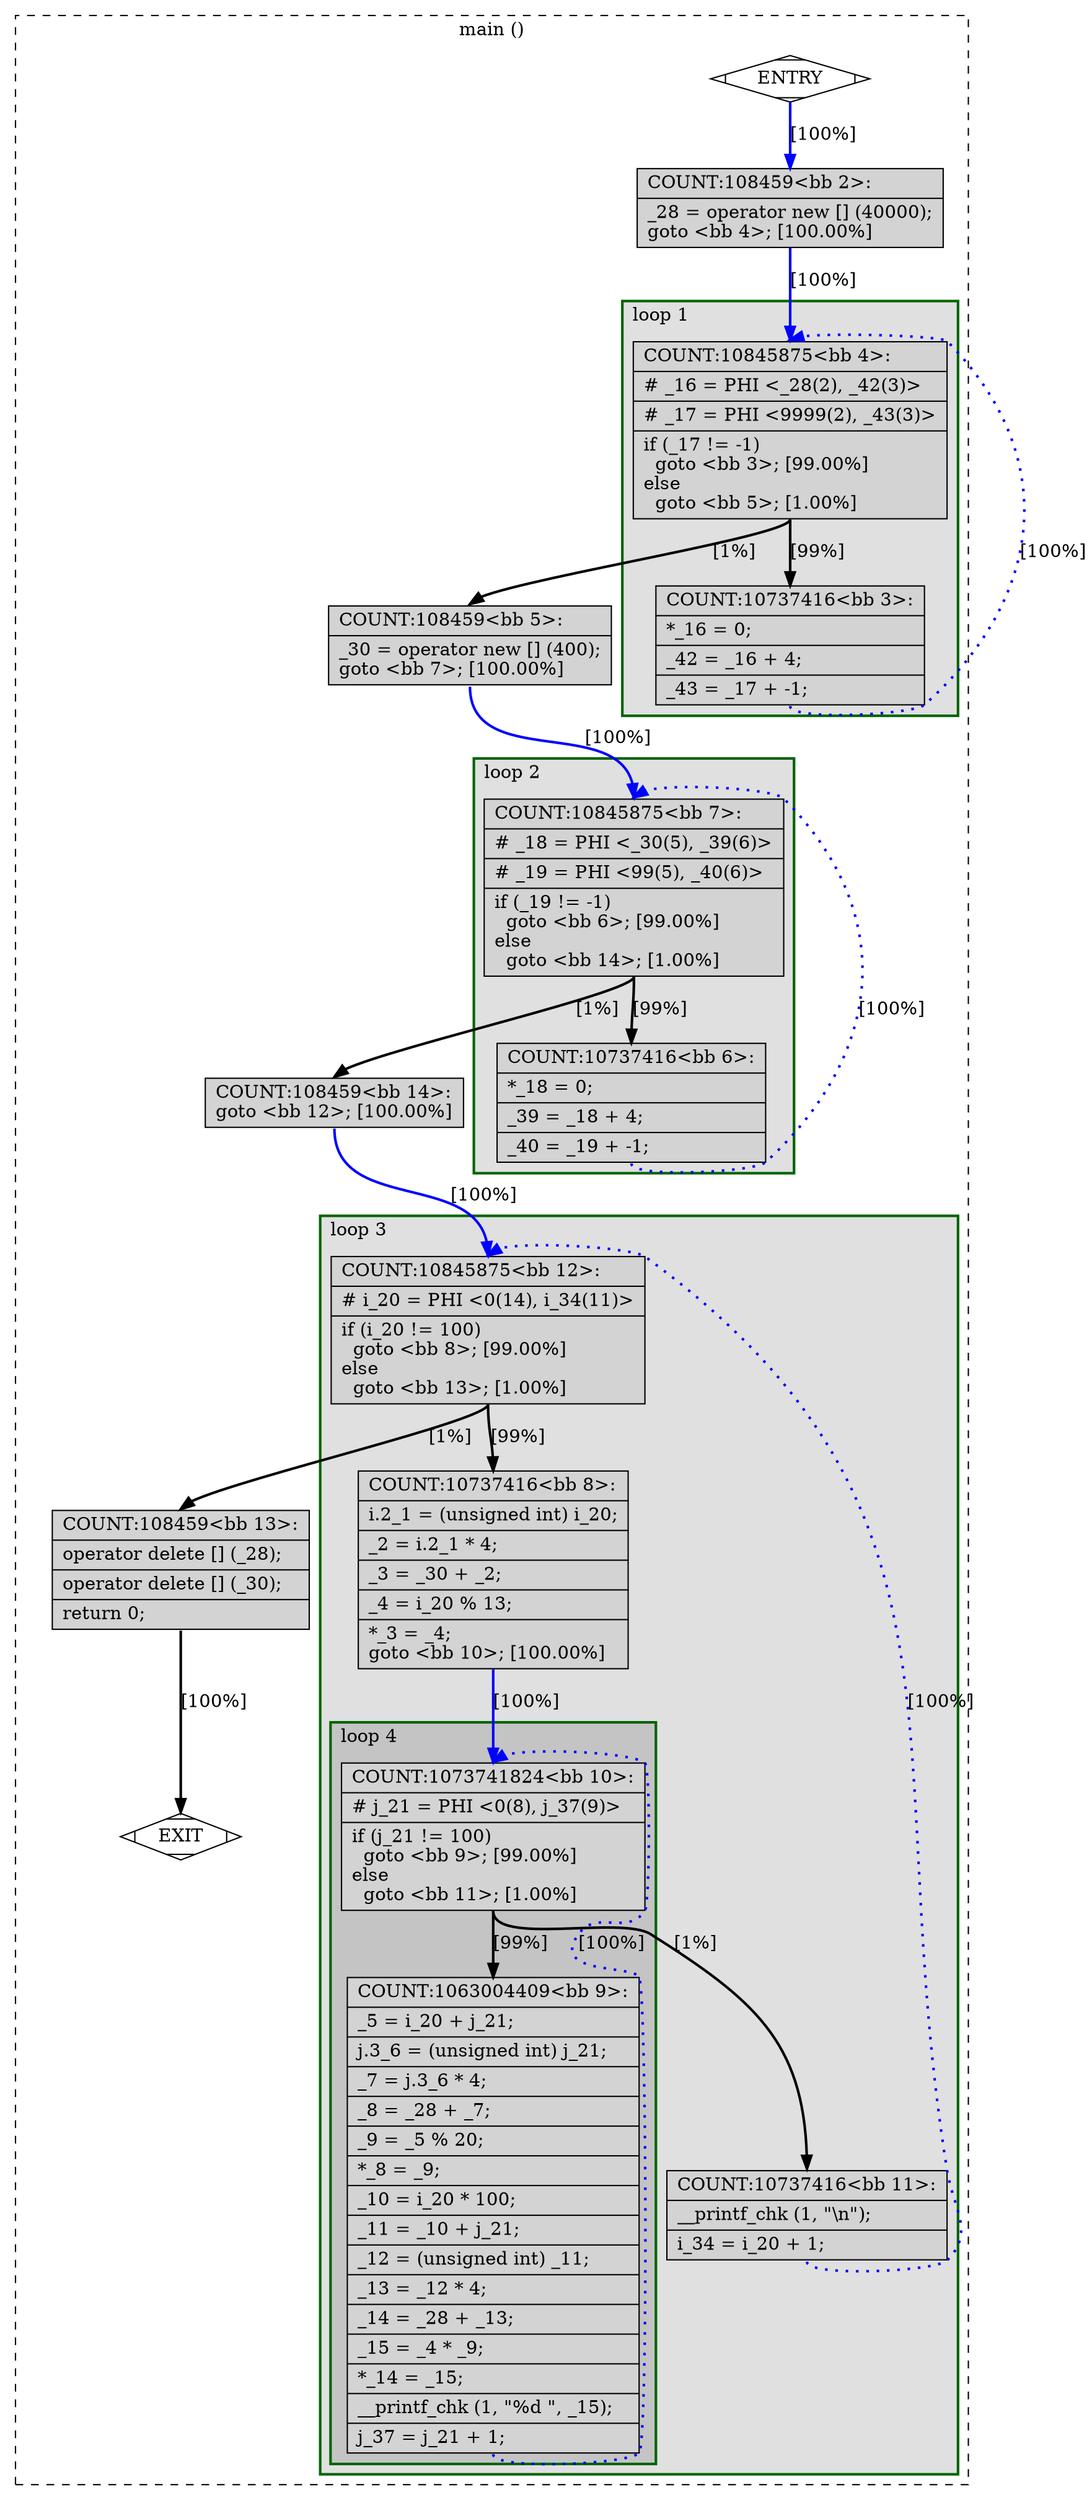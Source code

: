 digraph "a-matmul-v2.cpp.097t.adjust_alignment" {
overlap=false;
subgraph "cluster_main" {
	style="dashed";
	color="black";
	label="main ()";
	subgraph cluster_30_3 {
	style="filled";
	color="darkgreen";
	fillcolor="grey88";
	label="loop 3";
	labeljust=l;
	penwidth=2;
	subgraph cluster_30_4 {
	style="filled";
	color="darkgreen";
	fillcolor="grey77";
	label="loop 4";
	labeljust=l;
	penwidth=2;
	fn_30_basic_block_10 [shape=record,style=filled,fillcolor=lightgrey,label="{COUNT:1073741824\<bb\ 10\>:\l\
|#\ j_21\ =\ PHI\ \<0(8),\ j_37(9)\>\l\
|if\ (j_21\ !=\ 100)\l\
\ \ goto\ \<bb\ 9\>;\ [99.00%]\l\
else\l\
\ \ goto\ \<bb\ 11\>;\ [1.00%]\l\
}"];

	fn_30_basic_block_9 [shape=record,style=filled,fillcolor=lightgrey,label="{COUNT:1063004409\<bb\ 9\>:\l\
|_5\ =\ i_20\ +\ j_21;\l\
|j.3_6\ =\ (unsigned\ int)\ j_21;\l\
|_7\ =\ j.3_6\ *\ 4;\l\
|_8\ =\ _28\ +\ _7;\l\
|_9\ =\ _5\ %\ 20;\l\
|*_8\ =\ _9;\l\
|_10\ =\ i_20\ *\ 100;\l\
|_11\ =\ _10\ +\ j_21;\l\
|_12\ =\ (unsigned\ int)\ _11;\l\
|_13\ =\ _12\ *\ 4;\l\
|_14\ =\ _28\ +\ _13;\l\
|_15\ =\ _4\ *\ _9;\l\
|*_14\ =\ _15;\l\
|__printf_chk\ (1,\ \"%d\ \",\ _15);\l\
|j_37\ =\ j_21\ +\ 1;\l\
}"];

	}
	fn_30_basic_block_12 [shape=record,style=filled,fillcolor=lightgrey,label="{COUNT:10845875\<bb\ 12\>:\l\
|#\ i_20\ =\ PHI\ \<0(14),\ i_34(11)\>\l\
|if\ (i_20\ !=\ 100)\l\
\ \ goto\ \<bb\ 8\>;\ [99.00%]\l\
else\l\
\ \ goto\ \<bb\ 13\>;\ [1.00%]\l\
}"];

	fn_30_basic_block_8 [shape=record,style=filled,fillcolor=lightgrey,label="{COUNT:10737416\<bb\ 8\>:\l\
|i.2_1\ =\ (unsigned\ int)\ i_20;\l\
|_2\ =\ i.2_1\ *\ 4;\l\
|_3\ =\ _30\ +\ _2;\l\
|_4\ =\ i_20\ %\ 13;\l\
|*_3\ =\ _4;\l\
goto\ \<bb\ 10\>;\ [100.00%]\l\
}"];

	fn_30_basic_block_11 [shape=record,style=filled,fillcolor=lightgrey,label="{COUNT:10737416\<bb\ 11\>:\l\
|__printf_chk\ (1,\ \"\\n\");\l\
|i_34\ =\ i_20\ +\ 1;\l\
}"];

	}
	subgraph cluster_30_2 {
	style="filled";
	color="darkgreen";
	fillcolor="grey88";
	label="loop 2";
	labeljust=l;
	penwidth=2;
	fn_30_basic_block_7 [shape=record,style=filled,fillcolor=lightgrey,label="{COUNT:10845875\<bb\ 7\>:\l\
|#\ _18\ =\ PHI\ \<_30(5),\ _39(6)\>\l\
|#\ _19\ =\ PHI\ \<99(5),\ _40(6)\>\l\
|if\ (_19\ !=\ -1)\l\
\ \ goto\ \<bb\ 6\>;\ [99.00%]\l\
else\l\
\ \ goto\ \<bb\ 14\>;\ [1.00%]\l\
}"];

	fn_30_basic_block_6 [shape=record,style=filled,fillcolor=lightgrey,label="{COUNT:10737416\<bb\ 6\>:\l\
|*_18\ =\ 0;\l\
|_39\ =\ _18\ +\ 4;\l\
|_40\ =\ _19\ +\ -1;\l\
}"];

	}
	subgraph cluster_30_1 {
	style="filled";
	color="darkgreen";
	fillcolor="grey88";
	label="loop 1";
	labeljust=l;
	penwidth=2;
	fn_30_basic_block_4 [shape=record,style=filled,fillcolor=lightgrey,label="{COUNT:10845875\<bb\ 4\>:\l\
|#\ _16\ =\ PHI\ \<_28(2),\ _42(3)\>\l\
|#\ _17\ =\ PHI\ \<9999(2),\ _43(3)\>\l\
|if\ (_17\ !=\ -1)\l\
\ \ goto\ \<bb\ 3\>;\ [99.00%]\l\
else\l\
\ \ goto\ \<bb\ 5\>;\ [1.00%]\l\
}"];

	fn_30_basic_block_3 [shape=record,style=filled,fillcolor=lightgrey,label="{COUNT:10737416\<bb\ 3\>:\l\
|*_16\ =\ 0;\l\
|_42\ =\ _16\ +\ 4;\l\
|_43\ =\ _17\ +\ -1;\l\
}"];

	}
	fn_30_basic_block_0 [shape=Mdiamond,style=filled,fillcolor=white,label="ENTRY"];

	fn_30_basic_block_1 [shape=Mdiamond,style=filled,fillcolor=white,label="EXIT"];

	fn_30_basic_block_2 [shape=record,style=filled,fillcolor=lightgrey,label="{COUNT:108459\<bb\ 2\>:\l\
|_28\ =\ operator\ new\ []\ (40000);\l\
goto\ \<bb\ 4\>;\ [100.00%]\l\
}"];

	fn_30_basic_block_5 [shape=record,style=filled,fillcolor=lightgrey,label="{COUNT:108459\<bb\ 5\>:\l\
|_30\ =\ operator\ new\ []\ (400);\l\
goto\ \<bb\ 7\>;\ [100.00%]\l\
}"];

	fn_30_basic_block_14 [shape=record,style=filled,fillcolor=lightgrey,label="{COUNT:108459\<bb\ 14\>:\l\
goto\ \<bb\ 12\>;\ [100.00%]\l\
}"];

	fn_30_basic_block_13 [shape=record,style=filled,fillcolor=lightgrey,label="{COUNT:108459\<bb\ 13\>:\l\
|operator\ delete\ []\ (_28);\l\
|operator\ delete\ []\ (_30);\l\
|return\ 0;\l\
}"];

	fn_30_basic_block_0:s -> fn_30_basic_block_2:n [style="solid,bold",color=blue,weight=100,constraint=true,label="[100%]"];
	fn_30_basic_block_2:s -> fn_30_basic_block_4:n [style="solid,bold",color=blue,weight=100,constraint=true,label="[100%]"];
	fn_30_basic_block_3:s -> fn_30_basic_block_4:n [style="dotted,bold",color=blue,weight=10,constraint=false,label="[100%]"];
	fn_30_basic_block_4:s -> fn_30_basic_block_3:n [style="solid,bold",color=black,weight=10,constraint=true,label="[99%]"];
	fn_30_basic_block_4:s -> fn_30_basic_block_5:n [style="solid,bold",color=black,weight=10,constraint=true,label="[1%]"];
	fn_30_basic_block_5:s -> fn_30_basic_block_7:n [style="solid,bold",color=blue,weight=100,constraint=true,label="[100%]"];
	fn_30_basic_block_6:s -> fn_30_basic_block_7:n [style="dotted,bold",color=blue,weight=10,constraint=false,label="[100%]"];
	fn_30_basic_block_7:s -> fn_30_basic_block_6:n [style="solid,bold",color=black,weight=10,constraint=true,label="[99%]"];
	fn_30_basic_block_7:s -> fn_30_basic_block_14:n [style="solid,bold",color=black,weight=10,constraint=true,label="[1%]"];
	fn_30_basic_block_14:s -> fn_30_basic_block_12:n [style="solid,bold",color=blue,weight=100,constraint=true,label="[100%]"];
	fn_30_basic_block_8:s -> fn_30_basic_block_10:n [style="solid,bold",color=blue,weight=100,constraint=true,label="[100%]"];
	fn_30_basic_block_9:s -> fn_30_basic_block_10:n [style="dotted,bold",color=blue,weight=10,constraint=false,label="[100%]"];
	fn_30_basic_block_10:s -> fn_30_basic_block_9:n [style="solid,bold",color=black,weight=10,constraint=true,label="[99%]"];
	fn_30_basic_block_10:s -> fn_30_basic_block_11:n [style="solid,bold",color=black,weight=10,constraint=true,label="[1%]"];
	fn_30_basic_block_11:s -> fn_30_basic_block_12:n [style="dotted,bold",color=blue,weight=10,constraint=false,label="[100%]"];
	fn_30_basic_block_12:s -> fn_30_basic_block_8:n [style="solid,bold",color=black,weight=10,constraint=true,label="[99%]"];
	fn_30_basic_block_12:s -> fn_30_basic_block_13:n [style="solid,bold",color=black,weight=10,constraint=true,label="[1%]"];
	fn_30_basic_block_13:s -> fn_30_basic_block_1:n [style="solid,bold",color=black,weight=10,constraint=true,label="[100%]"];
	fn_30_basic_block_0:s -> fn_30_basic_block_1:n [style="invis",constraint=true];
}
}
